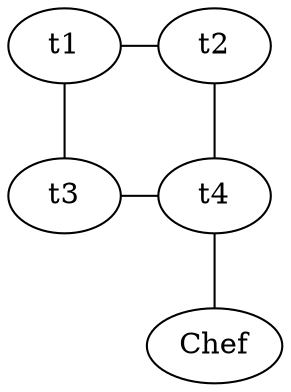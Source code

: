 graph g {
    t1 -- t2 [tailport=e headport=w];
    t1 -- t3 [tailport=s headport=n];
    t3 -- t4 [tailport=e headport=w];
    t4 -- t2 [tailport=n headport=s];

    t4 -- Chef [tailport=s headport=n];

	{ rank=same; t1 t2 }
	{ rank=same; t3 t4 }
}